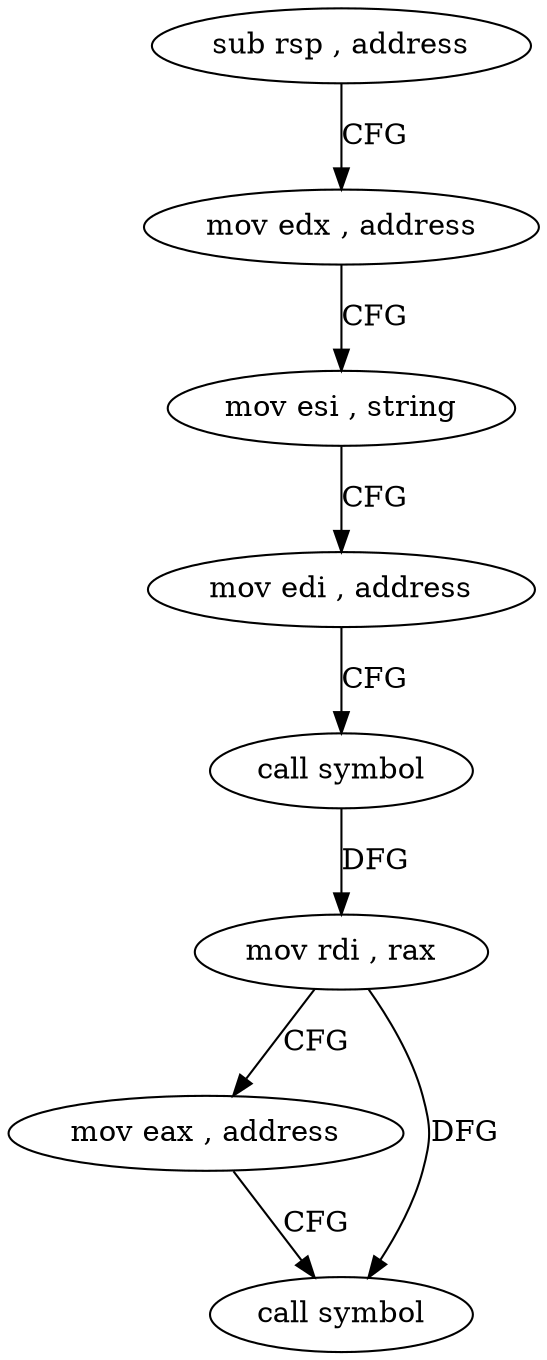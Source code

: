 digraph "func" {
"4214335" [label = "sub rsp , address" ]
"4214339" [label = "mov edx , address" ]
"4214344" [label = "mov esi , string" ]
"4214349" [label = "mov edi , address" ]
"4214354" [label = "call symbol" ]
"4214359" [label = "mov rdi , rax" ]
"4214362" [label = "mov eax , address" ]
"4214367" [label = "call symbol" ]
"4214335" -> "4214339" [ label = "CFG" ]
"4214339" -> "4214344" [ label = "CFG" ]
"4214344" -> "4214349" [ label = "CFG" ]
"4214349" -> "4214354" [ label = "CFG" ]
"4214354" -> "4214359" [ label = "DFG" ]
"4214359" -> "4214362" [ label = "CFG" ]
"4214359" -> "4214367" [ label = "DFG" ]
"4214362" -> "4214367" [ label = "CFG" ]
}
